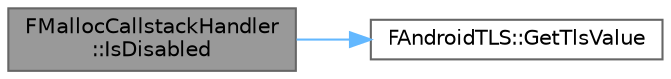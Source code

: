 digraph "FMallocCallstackHandler::IsDisabled"
{
 // INTERACTIVE_SVG=YES
 // LATEX_PDF_SIZE
  bgcolor="transparent";
  edge [fontname=Helvetica,fontsize=10,labelfontname=Helvetica,labelfontsize=10];
  node [fontname=Helvetica,fontsize=10,shape=box,height=0.2,width=0.4];
  rankdir="LR";
  Node1 [id="Node000001",label="FMallocCallstackHandler\l::IsDisabled",height=0.2,width=0.4,color="gray40", fillcolor="grey60", style="filled", fontcolor="black",tooltip=" "];
  Node1 -> Node2 [id="edge1_Node000001_Node000002",color="steelblue1",style="solid",tooltip=" "];
  Node2 [id="Node000002",label="FAndroidTLS::GetTlsValue",height=0.2,width=0.4,color="grey40", fillcolor="white", style="filled",URL="$d9/dbb/structFAndroidTLS.html#a9248ecf1939491815e7d309ce01d6366",tooltip="Reads the value stored at the specified TLS slot."];
}

